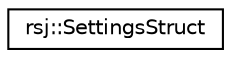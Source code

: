 digraph "Graphical Class Hierarchy"
{
 // INTERACTIVE_SVG=YES
 // LATEX_PDF_SIZE
  edge [fontname="Helvetica",fontsize="10",labelfontname="Helvetica",labelfontsize="10"];
  node [fontname="Helvetica",fontsize="10",shape=record];
  rankdir="LR";
  Node0 [label="rsj::SettingsStruct",height=0.2,width=0.4,color="black", fillcolor="white", style="filled",URL="$structrsj_1_1_settings_struct.html",tooltip=" "];
}
